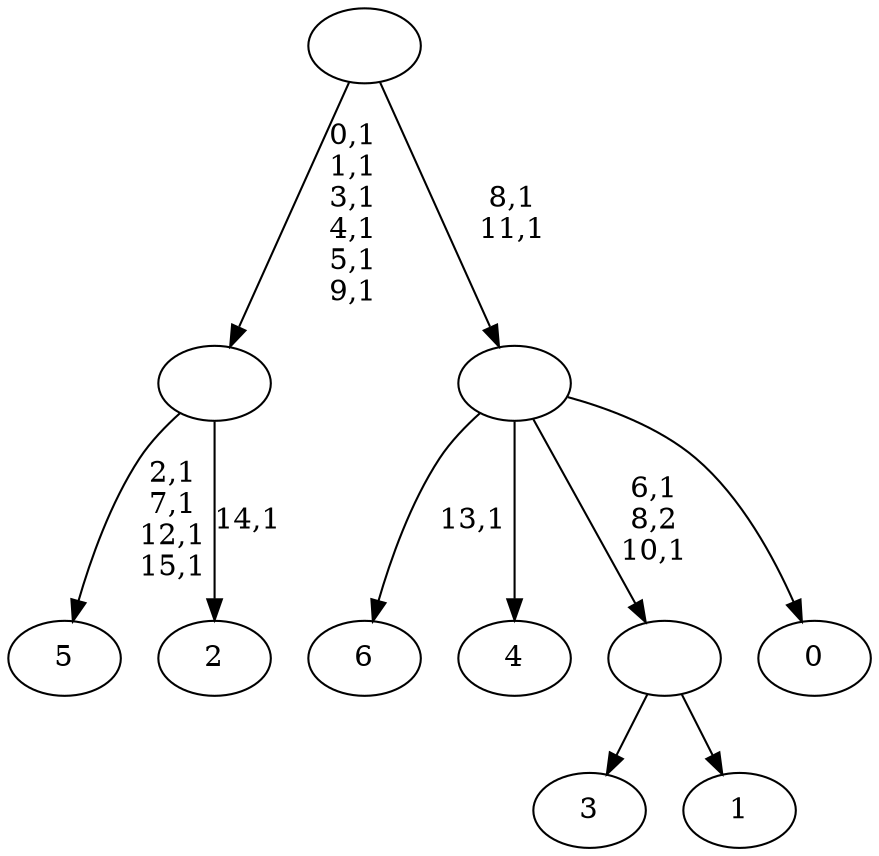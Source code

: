 digraph T {
	23 [label="6"]
	21 [label="5"]
	16 [label="4"]
	15 [label="3"]
	14 [label="2"]
	12 [label=""]
	6 [label="1"]
	5 [label=""]
	3 [label="0"]
	2 [label=""]
	0 [label=""]
	12 -> 14 [label="14,1"]
	12 -> 21 [label="2,1\n7,1\n12,1\n15,1"]
	5 -> 15 [label=""]
	5 -> 6 [label=""]
	2 -> 5 [label="6,1\n8,2\n10,1"]
	2 -> 23 [label="13,1"]
	2 -> 16 [label=""]
	2 -> 3 [label=""]
	0 -> 2 [label="8,1\n11,1"]
	0 -> 12 [label="0,1\n1,1\n3,1\n4,1\n5,1\n9,1"]
}
